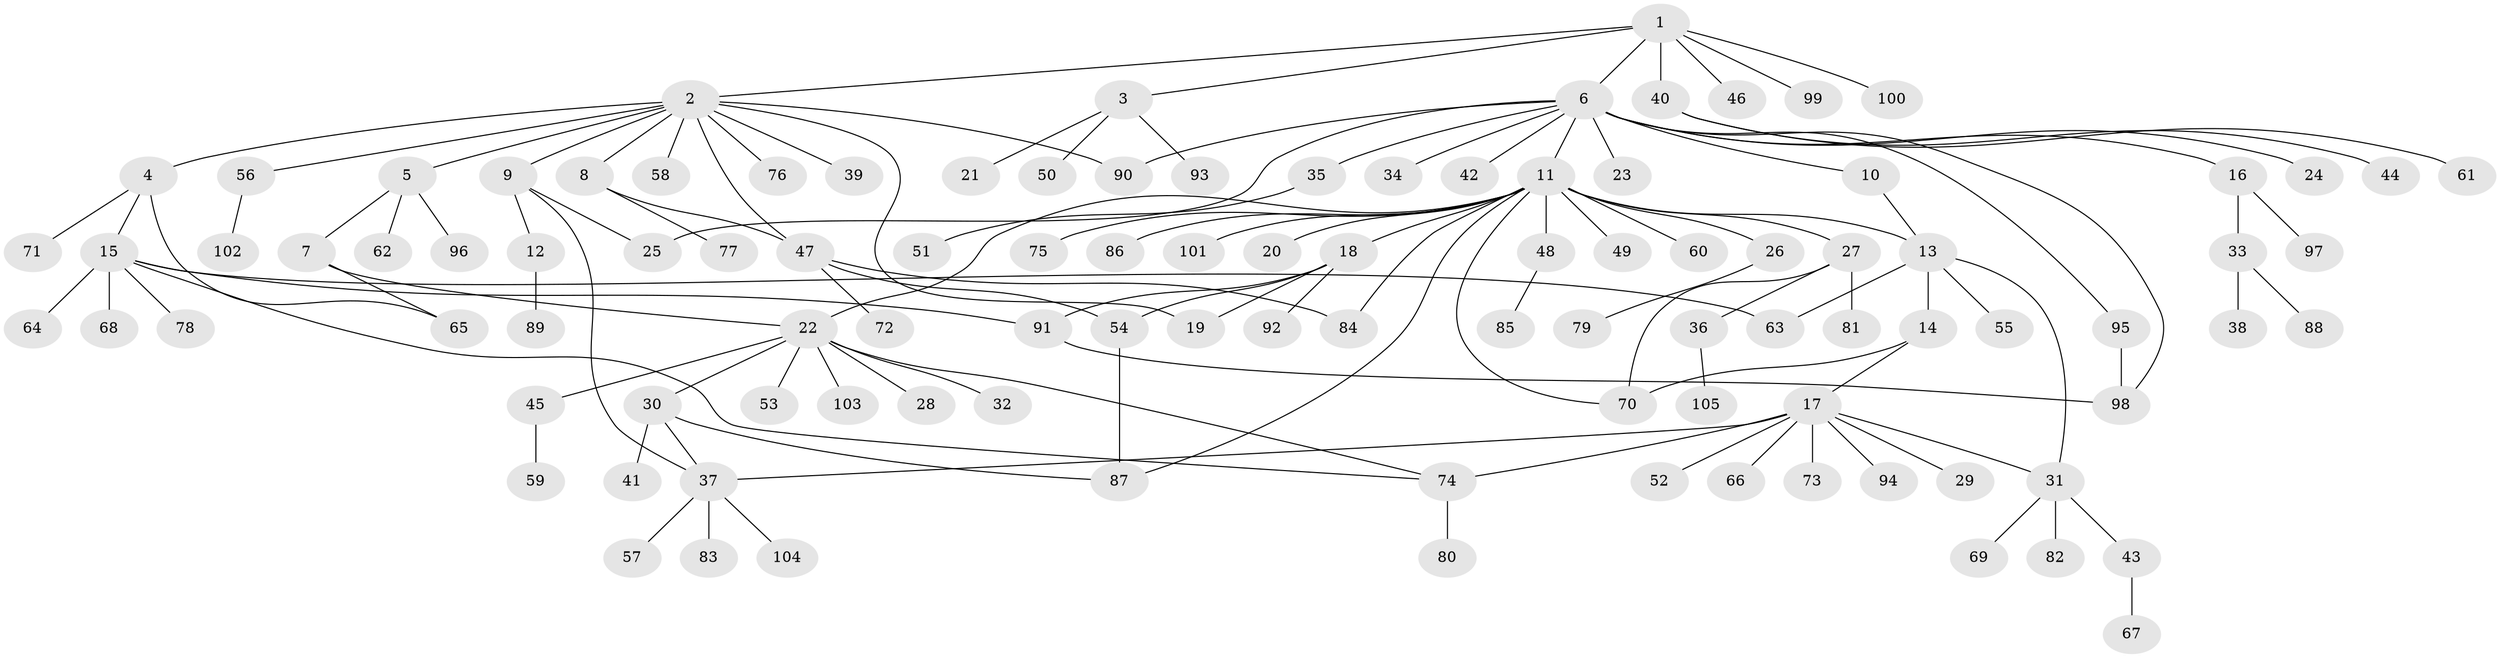 // Generated by graph-tools (version 1.1) at 2025/47/03/09/25 04:47:31]
// undirected, 105 vertices, 126 edges
graph export_dot {
graph [start="1"]
  node [color=gray90,style=filled];
  1;
  2;
  3;
  4;
  5;
  6;
  7;
  8;
  9;
  10;
  11;
  12;
  13;
  14;
  15;
  16;
  17;
  18;
  19;
  20;
  21;
  22;
  23;
  24;
  25;
  26;
  27;
  28;
  29;
  30;
  31;
  32;
  33;
  34;
  35;
  36;
  37;
  38;
  39;
  40;
  41;
  42;
  43;
  44;
  45;
  46;
  47;
  48;
  49;
  50;
  51;
  52;
  53;
  54;
  55;
  56;
  57;
  58;
  59;
  60;
  61;
  62;
  63;
  64;
  65;
  66;
  67;
  68;
  69;
  70;
  71;
  72;
  73;
  74;
  75;
  76;
  77;
  78;
  79;
  80;
  81;
  82;
  83;
  84;
  85;
  86;
  87;
  88;
  89;
  90;
  91;
  92;
  93;
  94;
  95;
  96;
  97;
  98;
  99;
  100;
  101;
  102;
  103;
  104;
  105;
  1 -- 2;
  1 -- 3;
  1 -- 6;
  1 -- 40;
  1 -- 46;
  1 -- 99;
  1 -- 100;
  2 -- 4;
  2 -- 5;
  2 -- 8;
  2 -- 9;
  2 -- 19;
  2 -- 39;
  2 -- 47;
  2 -- 56;
  2 -- 58;
  2 -- 76;
  2 -- 90;
  3 -- 21;
  3 -- 50;
  3 -- 93;
  4 -- 15;
  4 -- 65;
  4 -- 71;
  5 -- 7;
  5 -- 62;
  5 -- 96;
  6 -- 10;
  6 -- 11;
  6 -- 16;
  6 -- 23;
  6 -- 24;
  6 -- 25;
  6 -- 34;
  6 -- 35;
  6 -- 42;
  6 -- 90;
  6 -- 95;
  6 -- 98;
  7 -- 22;
  7 -- 65;
  8 -- 47;
  8 -- 77;
  9 -- 12;
  9 -- 25;
  9 -- 37;
  10 -- 13;
  11 -- 13;
  11 -- 18;
  11 -- 20;
  11 -- 22;
  11 -- 26;
  11 -- 27;
  11 -- 48;
  11 -- 49;
  11 -- 60;
  11 -- 70;
  11 -- 75;
  11 -- 84;
  11 -- 86;
  11 -- 87;
  11 -- 101;
  12 -- 89;
  13 -- 14;
  13 -- 31;
  13 -- 55;
  13 -- 63;
  14 -- 17;
  14 -- 70;
  15 -- 63;
  15 -- 64;
  15 -- 68;
  15 -- 74;
  15 -- 78;
  15 -- 91;
  16 -- 33;
  16 -- 97;
  17 -- 29;
  17 -- 31;
  17 -- 37;
  17 -- 52;
  17 -- 66;
  17 -- 73;
  17 -- 74;
  17 -- 94;
  18 -- 19;
  18 -- 54;
  18 -- 91;
  18 -- 92;
  22 -- 28;
  22 -- 30;
  22 -- 32;
  22 -- 45;
  22 -- 53;
  22 -- 74;
  22 -- 103;
  26 -- 79;
  27 -- 36;
  27 -- 70;
  27 -- 81;
  30 -- 37;
  30 -- 41;
  30 -- 87;
  31 -- 43;
  31 -- 69;
  31 -- 82;
  33 -- 38;
  33 -- 88;
  35 -- 51;
  36 -- 105;
  37 -- 57;
  37 -- 83;
  37 -- 104;
  40 -- 44;
  40 -- 61;
  43 -- 67;
  45 -- 59;
  47 -- 54;
  47 -- 72;
  47 -- 84;
  48 -- 85;
  54 -- 87;
  56 -- 102;
  74 -- 80;
  91 -- 98;
  95 -- 98;
}
